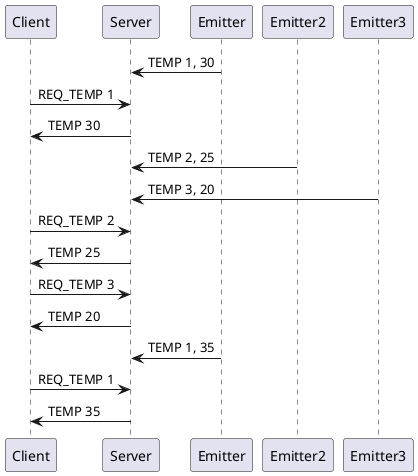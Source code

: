 @startuml
participant Client order 10
participant Server order 20
participant Emitter order 30
participant Emitter2 order 40
participant Emitter3 order 50

Emitter->Server : TEMP 1, 30
Client->Server : REQ_TEMP 1
Server->Client : TEMP 30

Emitter2->Server : TEMP 2, 25
Emitter3->Server : TEMP 3, 20

Client->Server : REQ_TEMP 2
Server->Client : TEMP 25

Client->Server : REQ_TEMP 3
Server->Client : TEMP 20

Emitter->Server : TEMP 1, 35

Client->Server : REQ_TEMP 1
Server->Client : TEMP 35

@enduml